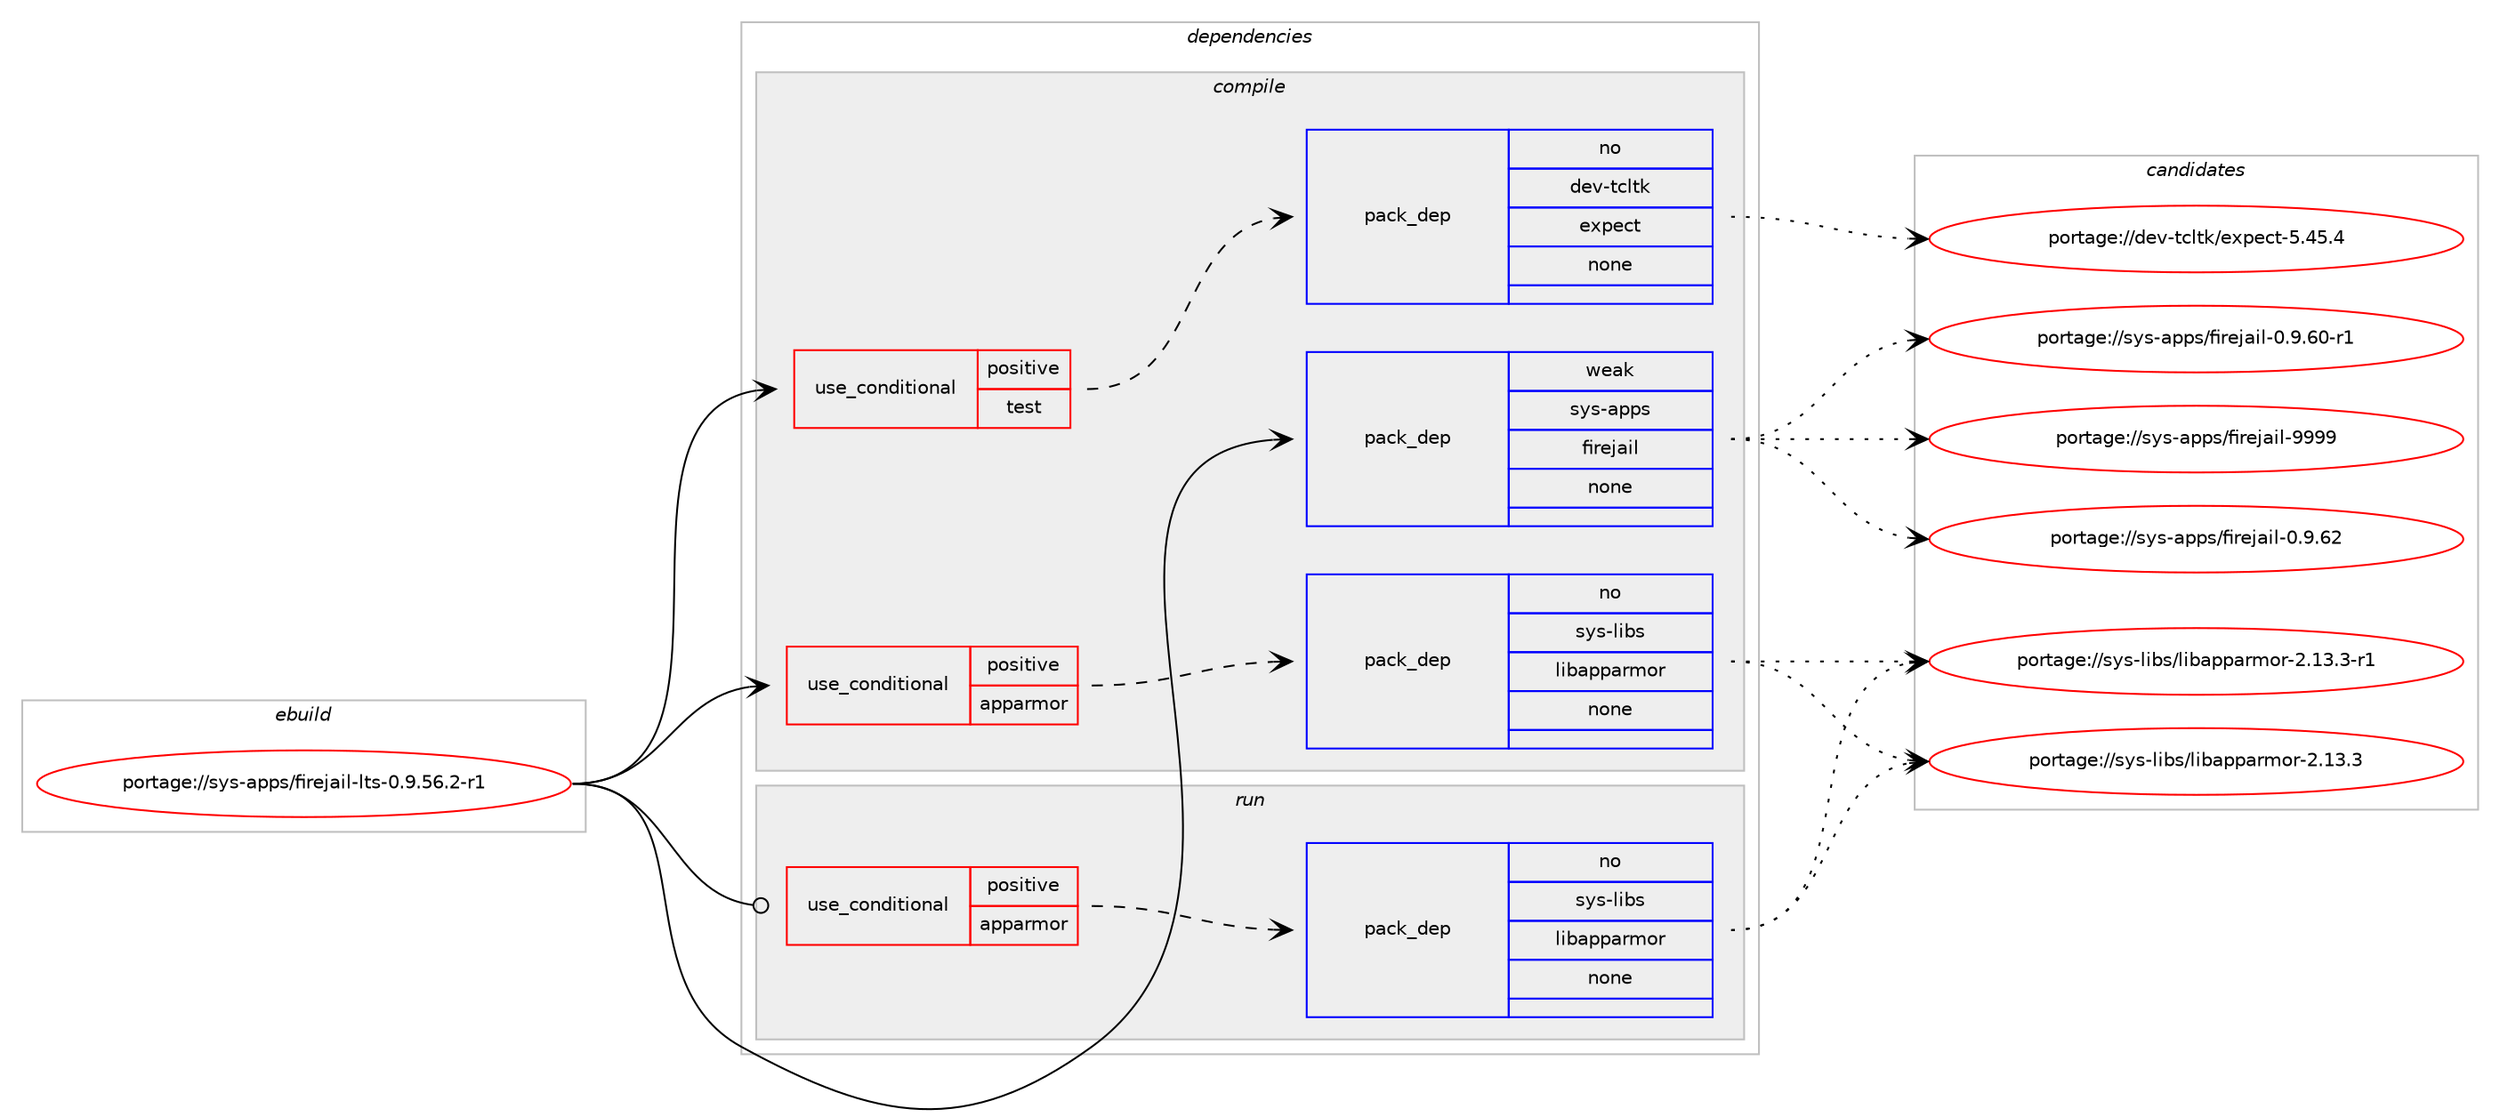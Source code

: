 digraph prolog {

# *************
# Graph options
# *************

newrank=true;
concentrate=true;
compound=true;
graph [rankdir=LR,fontname=Helvetica,fontsize=10,ranksep=1.5];#, ranksep=2.5, nodesep=0.2];
edge  [arrowhead=vee];
node  [fontname=Helvetica,fontsize=10];

# **********
# The ebuild
# **********

subgraph cluster_leftcol {
color=gray;
rank=same;
label=<<i>ebuild</i>>;
id [label="portage://sys-apps/firejail-lts-0.9.56.2-r1", color=red, width=4, href="../sys-apps/firejail-lts-0.9.56.2-r1.svg"];
}

# ****************
# The dependencies
# ****************

subgraph cluster_midcol {
color=gray;
label=<<i>dependencies</i>>;
subgraph cluster_compile {
fillcolor="#eeeeee";
style=filled;
label=<<i>compile</i>>;
subgraph cond14336 {
dependency65452 [label=<<TABLE BORDER="0" CELLBORDER="1" CELLSPACING="0" CELLPADDING="4"><TR><TD ROWSPAN="3" CELLPADDING="10">use_conditional</TD></TR><TR><TD>positive</TD></TR><TR><TD>apparmor</TD></TR></TABLE>>, shape=none, color=red];
subgraph pack49797 {
dependency65453 [label=<<TABLE BORDER="0" CELLBORDER="1" CELLSPACING="0" CELLPADDING="4" WIDTH="220"><TR><TD ROWSPAN="6" CELLPADDING="30">pack_dep</TD></TR><TR><TD WIDTH="110">no</TD></TR><TR><TD>sys-libs</TD></TR><TR><TD>libapparmor</TD></TR><TR><TD>none</TD></TR><TR><TD></TD></TR></TABLE>>, shape=none, color=blue];
}
dependency65452:e -> dependency65453:w [weight=20,style="dashed",arrowhead="vee"];
}
id:e -> dependency65452:w [weight=20,style="solid",arrowhead="vee"];
subgraph cond14337 {
dependency65454 [label=<<TABLE BORDER="0" CELLBORDER="1" CELLSPACING="0" CELLPADDING="4"><TR><TD ROWSPAN="3" CELLPADDING="10">use_conditional</TD></TR><TR><TD>positive</TD></TR><TR><TD>test</TD></TR></TABLE>>, shape=none, color=red];
subgraph pack49798 {
dependency65455 [label=<<TABLE BORDER="0" CELLBORDER="1" CELLSPACING="0" CELLPADDING="4" WIDTH="220"><TR><TD ROWSPAN="6" CELLPADDING="30">pack_dep</TD></TR><TR><TD WIDTH="110">no</TD></TR><TR><TD>dev-tcltk</TD></TR><TR><TD>expect</TD></TR><TR><TD>none</TD></TR><TR><TD></TD></TR></TABLE>>, shape=none, color=blue];
}
dependency65454:e -> dependency65455:w [weight=20,style="dashed",arrowhead="vee"];
}
id:e -> dependency65454:w [weight=20,style="solid",arrowhead="vee"];
subgraph pack49799 {
dependency65456 [label=<<TABLE BORDER="0" CELLBORDER="1" CELLSPACING="0" CELLPADDING="4" WIDTH="220"><TR><TD ROWSPAN="6" CELLPADDING="30">pack_dep</TD></TR><TR><TD WIDTH="110">weak</TD></TR><TR><TD>sys-apps</TD></TR><TR><TD>firejail</TD></TR><TR><TD>none</TD></TR><TR><TD></TD></TR></TABLE>>, shape=none, color=blue];
}
id:e -> dependency65456:w [weight=20,style="solid",arrowhead="vee"];
}
subgraph cluster_compileandrun {
fillcolor="#eeeeee";
style=filled;
label=<<i>compile and run</i>>;
}
subgraph cluster_run {
fillcolor="#eeeeee";
style=filled;
label=<<i>run</i>>;
subgraph cond14338 {
dependency65457 [label=<<TABLE BORDER="0" CELLBORDER="1" CELLSPACING="0" CELLPADDING="4"><TR><TD ROWSPAN="3" CELLPADDING="10">use_conditional</TD></TR><TR><TD>positive</TD></TR><TR><TD>apparmor</TD></TR></TABLE>>, shape=none, color=red];
subgraph pack49800 {
dependency65458 [label=<<TABLE BORDER="0" CELLBORDER="1" CELLSPACING="0" CELLPADDING="4" WIDTH="220"><TR><TD ROWSPAN="6" CELLPADDING="30">pack_dep</TD></TR><TR><TD WIDTH="110">no</TD></TR><TR><TD>sys-libs</TD></TR><TR><TD>libapparmor</TD></TR><TR><TD>none</TD></TR><TR><TD></TD></TR></TABLE>>, shape=none, color=blue];
}
dependency65457:e -> dependency65458:w [weight=20,style="dashed",arrowhead="vee"];
}
id:e -> dependency65457:w [weight=20,style="solid",arrowhead="odot"];
}
}

# **************
# The candidates
# **************

subgraph cluster_choices {
rank=same;
color=gray;
label=<<i>candidates</i>>;

subgraph choice49797 {
color=black;
nodesep=1;
choice115121115451081059811547108105989711211297114109111114455046495146514511449 [label="portage://sys-libs/libapparmor-2.13.3-r1", color=red, width=4,href="../sys-libs/libapparmor-2.13.3-r1.svg"];
choice11512111545108105981154710810598971121129711410911111445504649514651 [label="portage://sys-libs/libapparmor-2.13.3", color=red, width=4,href="../sys-libs/libapparmor-2.13.3.svg"];
dependency65453:e -> choice115121115451081059811547108105989711211297114109111114455046495146514511449:w [style=dotted,weight="100"];
dependency65453:e -> choice11512111545108105981154710810598971121129711410911111445504649514651:w [style=dotted,weight="100"];
}
subgraph choice49798 {
color=black;
nodesep=1;
choice1001011184511699108116107471011201121019911645534652534652 [label="portage://dev-tcltk/expect-5.45.4", color=red, width=4,href="../dev-tcltk/expect-5.45.4.svg"];
dependency65455:e -> choice1001011184511699108116107471011201121019911645534652534652:w [style=dotted,weight="100"];
}
subgraph choice49799 {
color=black;
nodesep=1;
choice115121115459711211211547102105114101106971051084557575757 [label="portage://sys-apps/firejail-9999", color=red, width=4,href="../sys-apps/firejail-9999.svg"];
choice1151211154597112112115471021051141011069710510845484657465450 [label="portage://sys-apps/firejail-0.9.62", color=red, width=4,href="../sys-apps/firejail-0.9.62.svg"];
choice11512111545971121121154710210511410110697105108454846574654484511449 [label="portage://sys-apps/firejail-0.9.60-r1", color=red, width=4,href="../sys-apps/firejail-0.9.60-r1.svg"];
dependency65456:e -> choice115121115459711211211547102105114101106971051084557575757:w [style=dotted,weight="100"];
dependency65456:e -> choice1151211154597112112115471021051141011069710510845484657465450:w [style=dotted,weight="100"];
dependency65456:e -> choice11512111545971121121154710210511410110697105108454846574654484511449:w [style=dotted,weight="100"];
}
subgraph choice49800 {
color=black;
nodesep=1;
choice115121115451081059811547108105989711211297114109111114455046495146514511449 [label="portage://sys-libs/libapparmor-2.13.3-r1", color=red, width=4,href="../sys-libs/libapparmor-2.13.3-r1.svg"];
choice11512111545108105981154710810598971121129711410911111445504649514651 [label="portage://sys-libs/libapparmor-2.13.3", color=red, width=4,href="../sys-libs/libapparmor-2.13.3.svg"];
dependency65458:e -> choice115121115451081059811547108105989711211297114109111114455046495146514511449:w [style=dotted,weight="100"];
dependency65458:e -> choice11512111545108105981154710810598971121129711410911111445504649514651:w [style=dotted,weight="100"];
}
}

}
